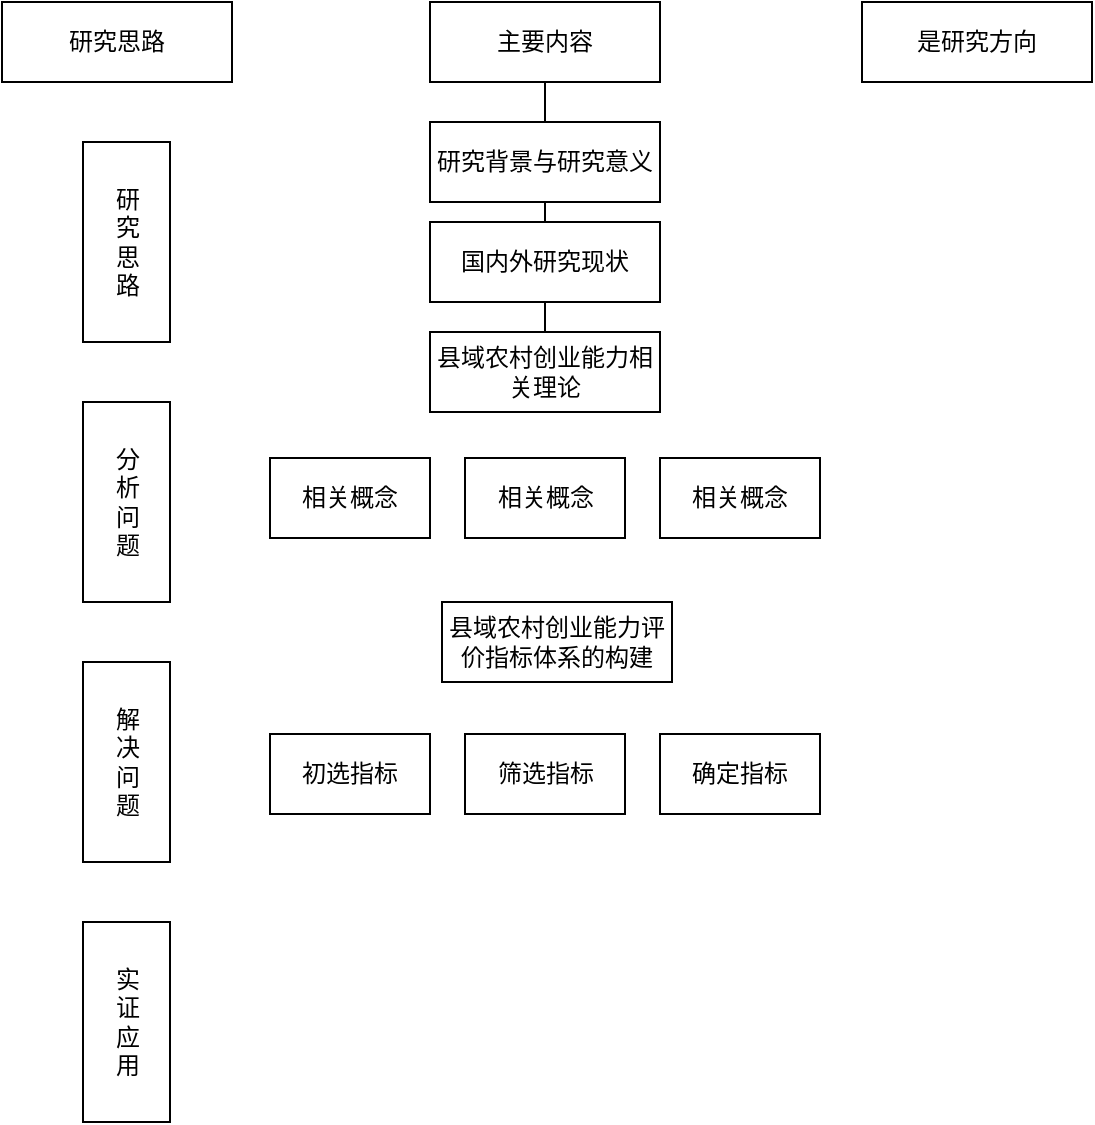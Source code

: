 <mxfile version="16.1.0" type="github">
  <diagram id="y1vsieXEFpHyUzH6G-fZ" name="Page-1">
    <mxGraphModel dx="788" dy="468" grid="1" gridSize="10" guides="1" tooltips="1" connect="1" arrows="1" fold="1" page="1" pageScale="1" pageWidth="850" pageHeight="1100" math="0" shadow="0">
      <root>
        <mxCell id="0" />
        <mxCell id="1" parent="0" />
        <mxCell id="xets7mDfq6JAqSSpqzzq-1" value="&lt;font style=&quot;vertical-align: inherit&quot;&gt;&lt;font style=&quot;vertical-align: inherit&quot;&gt;&lt;font style=&quot;vertical-align: inherit&quot;&gt;&lt;font style=&quot;vertical-align: inherit&quot;&gt;研究思路&lt;/font&gt;&lt;/font&gt;&lt;/font&gt;&lt;/font&gt;" style="rounded=0;whiteSpace=wrap;html=1;" vertex="1" parent="1">
          <mxGeometry x="196" y="80" width="115" height="40" as="geometry" />
        </mxCell>
        <mxCell id="xets7mDfq6JAqSSpqzzq-17" style="edgeStyle=none;rounded=0;orthogonalLoop=1;jettySize=auto;html=1;exitX=0.5;exitY=1;exitDx=0;exitDy=0;entryX=0.5;entryY=0;entryDx=0;entryDy=0;fontFamily=Comic Sans MS;endArrow=none;endFill=0;" edge="1" parent="1" source="xets7mDfq6JAqSSpqzzq-2" target="xets7mDfq6JAqSSpqzzq-14">
          <mxGeometry relative="1" as="geometry" />
        </mxCell>
        <mxCell id="xets7mDfq6JAqSSpqzzq-2" value="&lt;font style=&quot;vertical-align: inherit&quot;&gt;&lt;font style=&quot;vertical-align: inherit&quot;&gt;主要内容&lt;/font&gt;&lt;/font&gt;" style="rounded=0;whiteSpace=wrap;html=1;" vertex="1" parent="1">
          <mxGeometry x="410" y="80" width="115" height="40" as="geometry" />
        </mxCell>
        <mxCell id="xets7mDfq6JAqSSpqzzq-3" value="&lt;font style=&quot;vertical-align: inherit&quot;&gt;&lt;font style=&quot;vertical-align: inherit&quot;&gt;是研究方向&lt;/font&gt;&lt;/font&gt;" style="rounded=0;whiteSpace=wrap;html=1;" vertex="1" parent="1">
          <mxGeometry x="626" y="80" width="115" height="40" as="geometry" />
        </mxCell>
        <mxCell id="xets7mDfq6JAqSSpqzzq-8" value="&lt;font style=&quot;vertical-align: inherit&quot;&gt;&lt;font style=&quot;vertical-align: inherit&quot;&gt;&lt;font style=&quot;vertical-align: inherit&quot;&gt;&lt;font style=&quot;vertical-align: inherit&quot;&gt;&lt;font style=&quot;vertical-align: inherit&quot;&gt;&lt;font style=&quot;vertical-align: inherit&quot;&gt;研究思路&lt;/font&gt;&lt;/font&gt;&lt;/font&gt;&lt;/font&gt;&lt;/font&gt;&lt;/font&gt;" style="rounded=0;html=1;whiteSpace=wrap;labelPosition=center;verticalLabelPosition=middle;align=center;verticalAlign=middle;labelBorderColor=none;fontFamily=Comic Sans MS;spacingTop=0;spacing=12;" vertex="1" parent="1">
          <mxGeometry x="236.5" y="150" width="43.5" height="100" as="geometry" />
        </mxCell>
        <mxCell id="xets7mDfq6JAqSSpqzzq-9" value="&lt;font style=&quot;vertical-align: inherit&quot;&gt;&lt;font style=&quot;vertical-align: inherit&quot;&gt;&lt;font style=&quot;vertical-align: inherit&quot;&gt;&lt;font style=&quot;vertical-align: inherit&quot;&gt;&lt;font style=&quot;vertical-align: inherit&quot;&gt;&lt;font style=&quot;vertical-align: inherit&quot;&gt;&lt;font style=&quot;vertical-align: inherit&quot;&gt;&lt;font style=&quot;vertical-align: inherit&quot;&gt;分析问题&lt;/font&gt;&lt;/font&gt;&lt;/font&gt;&lt;/font&gt;&lt;/font&gt;&lt;/font&gt;&lt;/font&gt;&lt;/font&gt;" style="rounded=0;whiteSpace=wrap;html=1;spacing=12;" vertex="1" parent="1">
          <mxGeometry x="236.5" y="280" width="43.5" height="100" as="geometry" />
        </mxCell>
        <mxCell id="xets7mDfq6JAqSSpqzzq-12" value="&lt;font style=&quot;vertical-align: inherit&quot;&gt;&lt;font style=&quot;vertical-align: inherit&quot;&gt;&lt;font style=&quot;vertical-align: inherit&quot;&gt;&lt;font style=&quot;vertical-align: inherit&quot;&gt;&lt;font style=&quot;vertical-align: inherit&quot;&gt;&lt;font style=&quot;vertical-align: inherit&quot;&gt;&lt;font style=&quot;vertical-align: inherit&quot;&gt;&lt;font style=&quot;vertical-align: inherit&quot;&gt;&lt;font style=&quot;vertical-align: inherit&quot;&gt;&lt;font style=&quot;vertical-align: inherit&quot;&gt;&lt;font style=&quot;vertical-align: inherit&quot;&gt;&lt;font style=&quot;vertical-align: inherit&quot;&gt;实证应用&lt;/font&gt;&lt;/font&gt;&lt;/font&gt;&lt;/font&gt;&lt;/font&gt;&lt;/font&gt;&lt;/font&gt;&lt;/font&gt;&lt;/font&gt;&lt;/font&gt;&lt;/font&gt;&lt;/font&gt;" style="rounded=0;whiteSpace=wrap;html=1;spacing=12;" vertex="1" parent="1">
          <mxGeometry x="236.5" y="540" width="43.5" height="100" as="geometry" />
        </mxCell>
        <mxCell id="xets7mDfq6JAqSSpqzzq-13" value="&lt;font style=&quot;vertical-align: inherit&quot;&gt;&lt;font style=&quot;vertical-align: inherit&quot;&gt;&lt;font style=&quot;vertical-align: inherit&quot;&gt;&lt;font style=&quot;vertical-align: inherit&quot;&gt;&lt;font style=&quot;vertical-align: inherit&quot;&gt;&lt;font style=&quot;vertical-align: inherit&quot;&gt;&lt;font style=&quot;vertical-align: inherit&quot;&gt;&lt;font style=&quot;vertical-align: inherit&quot;&gt;解决问题&lt;/font&gt;&lt;/font&gt;&lt;/font&gt;&lt;/font&gt;&lt;/font&gt;&lt;/font&gt;&lt;/font&gt;&lt;/font&gt;" style="rounded=0;whiteSpace=wrap;html=1;spacing=12;" vertex="1" parent="1">
          <mxGeometry x="236.5" y="410" width="43.5" height="100" as="geometry" />
        </mxCell>
        <mxCell id="xets7mDfq6JAqSSpqzzq-18" style="edgeStyle=none;rounded=0;orthogonalLoop=1;jettySize=auto;html=1;exitX=0.5;exitY=1;exitDx=0;exitDy=0;entryX=0.5;entryY=0;entryDx=0;entryDy=0;fontFamily=Comic Sans MS;endArrow=none;endFill=0;" edge="1" parent="1" source="xets7mDfq6JAqSSpqzzq-14" target="xets7mDfq6JAqSSpqzzq-15">
          <mxGeometry relative="1" as="geometry" />
        </mxCell>
        <mxCell id="xets7mDfq6JAqSSpqzzq-14" value="&lt;font style=&quot;vertical-align: inherit&quot;&gt;&lt;font style=&quot;vertical-align: inherit&quot;&gt;&lt;font style=&quot;vertical-align: inherit&quot;&gt;&lt;font style=&quot;vertical-align: inherit&quot;&gt;研究背景与研究意义&lt;/font&gt;&lt;/font&gt;&lt;/font&gt;&lt;/font&gt;" style="rounded=0;whiteSpace=wrap;html=1;" vertex="1" parent="1">
          <mxGeometry x="410" y="140" width="115" height="40" as="geometry" />
        </mxCell>
        <mxCell id="xets7mDfq6JAqSSpqzzq-19" style="edgeStyle=none;rounded=0;orthogonalLoop=1;jettySize=auto;html=1;exitX=0.5;exitY=1;exitDx=0;exitDy=0;entryX=0.5;entryY=0;entryDx=0;entryDy=0;fontFamily=Comic Sans MS;endArrow=none;endFill=0;" edge="1" parent="1" source="xets7mDfq6JAqSSpqzzq-15" target="xets7mDfq6JAqSSpqzzq-16">
          <mxGeometry relative="1" as="geometry" />
        </mxCell>
        <mxCell id="xets7mDfq6JAqSSpqzzq-15" value="&lt;font style=&quot;vertical-align: inherit&quot;&gt;&lt;font style=&quot;vertical-align: inherit&quot;&gt;&lt;font style=&quot;vertical-align: inherit&quot;&gt;&lt;font style=&quot;vertical-align: inherit&quot;&gt;国内外研究现状&lt;/font&gt;&lt;/font&gt;&lt;/font&gt;&lt;/font&gt;" style="rounded=0;whiteSpace=wrap;html=1;" vertex="1" parent="1">
          <mxGeometry x="410" y="190" width="115" height="40" as="geometry" />
        </mxCell>
        <mxCell id="xets7mDfq6JAqSSpqzzq-16" value="县域农村创业能力相关理论" style="rounded=0;whiteSpace=wrap;html=1;" vertex="1" parent="1">
          <mxGeometry x="410" y="245" width="115" height="40" as="geometry" />
        </mxCell>
        <mxCell id="xets7mDfq6JAqSSpqzzq-20" value="相关概念" style="rounded=0;whiteSpace=wrap;html=1;" vertex="1" parent="1">
          <mxGeometry x="330" y="308" width="80" height="40" as="geometry" />
        </mxCell>
        <mxCell id="xets7mDfq6JAqSSpqzzq-21" value="相关概念" style="rounded=0;whiteSpace=wrap;html=1;" vertex="1" parent="1">
          <mxGeometry x="427.5" y="308" width="80" height="40" as="geometry" />
        </mxCell>
        <mxCell id="xets7mDfq6JAqSSpqzzq-22" value="相关概念" style="rounded=0;whiteSpace=wrap;html=1;" vertex="1" parent="1">
          <mxGeometry x="525" y="308" width="80" height="40" as="geometry" />
        </mxCell>
        <mxCell id="xets7mDfq6JAqSSpqzzq-23" value="县域农村创业能力评价指标体系的构建" style="rounded=0;whiteSpace=wrap;html=1;" vertex="1" parent="1">
          <mxGeometry x="416" y="380" width="115" height="40" as="geometry" />
        </mxCell>
        <mxCell id="xets7mDfq6JAqSSpqzzq-25" value="初选指标" style="rounded=0;whiteSpace=wrap;html=1;" vertex="1" parent="1">
          <mxGeometry x="330" y="446" width="80" height="40" as="geometry" />
        </mxCell>
        <mxCell id="xets7mDfq6JAqSSpqzzq-26" value="筛选指标" style="rounded=0;whiteSpace=wrap;html=1;" vertex="1" parent="1">
          <mxGeometry x="427.5" y="446" width="80" height="40" as="geometry" />
        </mxCell>
        <mxCell id="xets7mDfq6JAqSSpqzzq-27" value="确定指标" style="rounded=0;whiteSpace=wrap;html=1;" vertex="1" parent="1">
          <mxGeometry x="525" y="446" width="80" height="40" as="geometry" />
        </mxCell>
      </root>
    </mxGraphModel>
  </diagram>
</mxfile>
